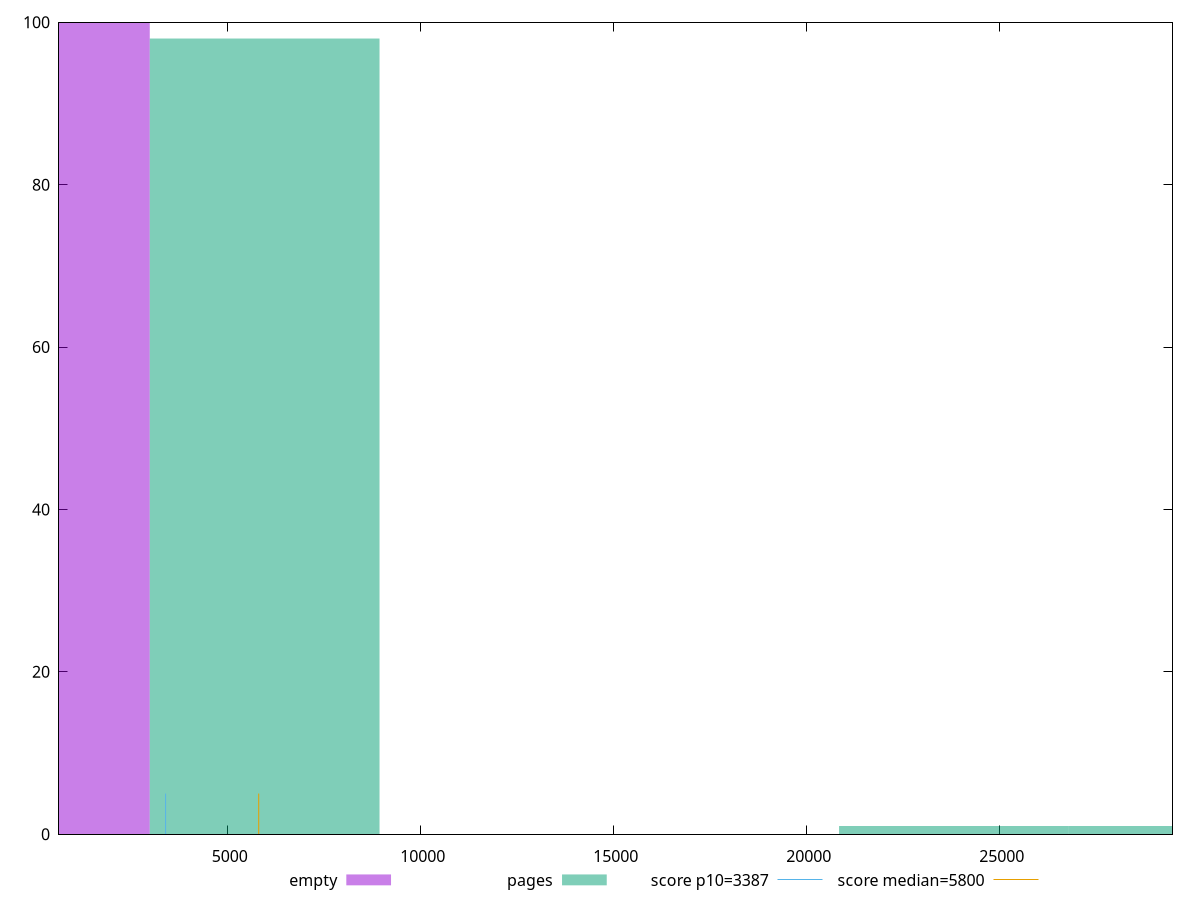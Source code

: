 reset

$empty <<EOF
0 100
EOF

$pages <<EOF
29767.779885512176 1
5953.5559771024355 98
23814.223908409742 1
EOF

set key outside below
set boxwidth 5953.5559771024355
set xrange [625.16225:29476.904781177953]
set yrange [0:100]
set style fill transparent solid 0.5 noborder

set parametric
set terminal svg size 640, 500 enhanced background rgb 'white'
set output "report_00007_2020-12-11T15:55:29.892Z/speed-index/comparison/histogram/0_vs_1.svg"

plot $empty title "empty" with boxes, \
     $pages title "pages" with boxes, \
     3387,t title "score p10=3387", \
     5800,t title "score median=5800"

reset
